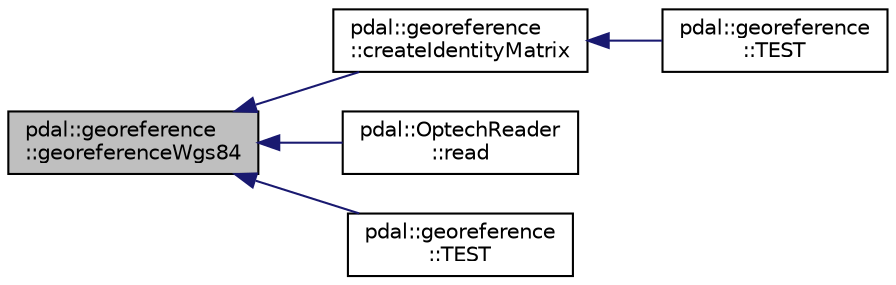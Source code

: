 digraph "pdal::georeference::georeferenceWgs84"
{
  edge [fontname="Helvetica",fontsize="10",labelfontname="Helvetica",labelfontsize="10"];
  node [fontname="Helvetica",fontsize="10",shape=record];
  rankdir="LR";
  Node1 [label="pdal::georeference\l::georeferenceWgs84",height=0.2,width=0.4,color="black", fillcolor="grey75", style="filled", fontcolor="black"];
  Node1 -> Node2 [dir="back",color="midnightblue",fontsize="10",style="solid",fontname="Helvetica"];
  Node2 [label="pdal::georeference\l::createIdentityMatrix",height=0.2,width=0.4,color="black", fillcolor="white", style="filled",URL="$namespacepdal_1_1georeference.html#a84094e4564a50476a3e5cd1506d4c422"];
  Node2 -> Node3 [dir="back",color="midnightblue",fontsize="10",style="solid",fontname="Helvetica"];
  Node3 [label="pdal::georeference\l::TEST",height=0.2,width=0.4,color="black", fillcolor="white", style="filled",URL="$namespacepdal_1_1georeference.html#a5d9890cc5cf56263c8627857b8273f28"];
  Node1 -> Node4 [dir="back",color="midnightblue",fontsize="10",style="solid",fontname="Helvetica"];
  Node4 [label="pdal::OptechReader\l::read",height=0.2,width=0.4,color="black", fillcolor="white", style="filled",URL="$classpdal_1_1OptechReader.html#ade8d12a284f4bc766e32852979462aec"];
  Node1 -> Node5 [dir="back",color="midnightblue",fontsize="10",style="solid",fontname="Helvetica"];
  Node5 [label="pdal::georeference\l::TEST",height=0.2,width=0.4,color="black", fillcolor="white", style="filled",URL="$namespacepdal_1_1georeference.html#ac6fcaefc645591d09008a4982e904c84"];
}
